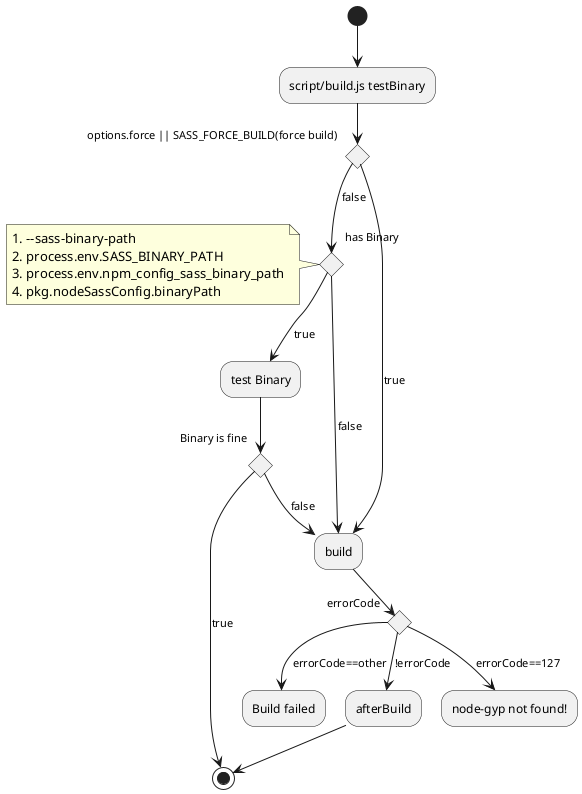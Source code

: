 @startuml node-sass postinstall
(*) --> script/build.js testBinary
if "options.force || SASS_FORCE_BUILD(force build)" then
  -->[true] "build"
else
  --> [false] if "has Binary" then
    note left
      1. --sass-binary-path
      2. process.env.SASS_BINARY_PATH
      3. process.env.npm_config_sass_binary_path
      4. pkg.nodeSassConfig.binaryPath
    endnote
    -->[true] "test Binary"
      if "Binary is fine" then
        -->[true] (*)
      else
        -->[false] "build"
      endif
  else
    -->[false] build
      if "errorCode" then
        -->[errorCode==127] node-gyp not found!
      else
        -->[errorCode==other] Build failed
      else
        -->[!errorCode] afterBuild
        --> (*)

@enduml

